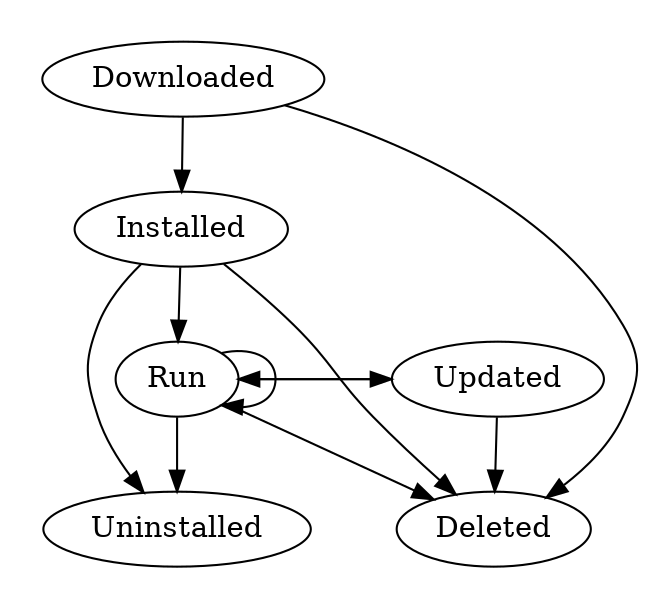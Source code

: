 digraph "lifecycle" {

  subgraph "cluster_one" {
    graph [style="invis"];
    Downloaded -> Installed;
    Installed -> Run;
    Run -> Uninstalled;
  }

  Downloaded -> Deleted;
  Installed -> Deleted;
  Run -> Deleted;

  subgraph "cluster_two" {
    graph [style="invis"];
    Updated -> Deleted;
  }

  Run -> Updated;
  Updated -> Run;

  Installed -> Uninstalled;

  Run -> Run;
}
